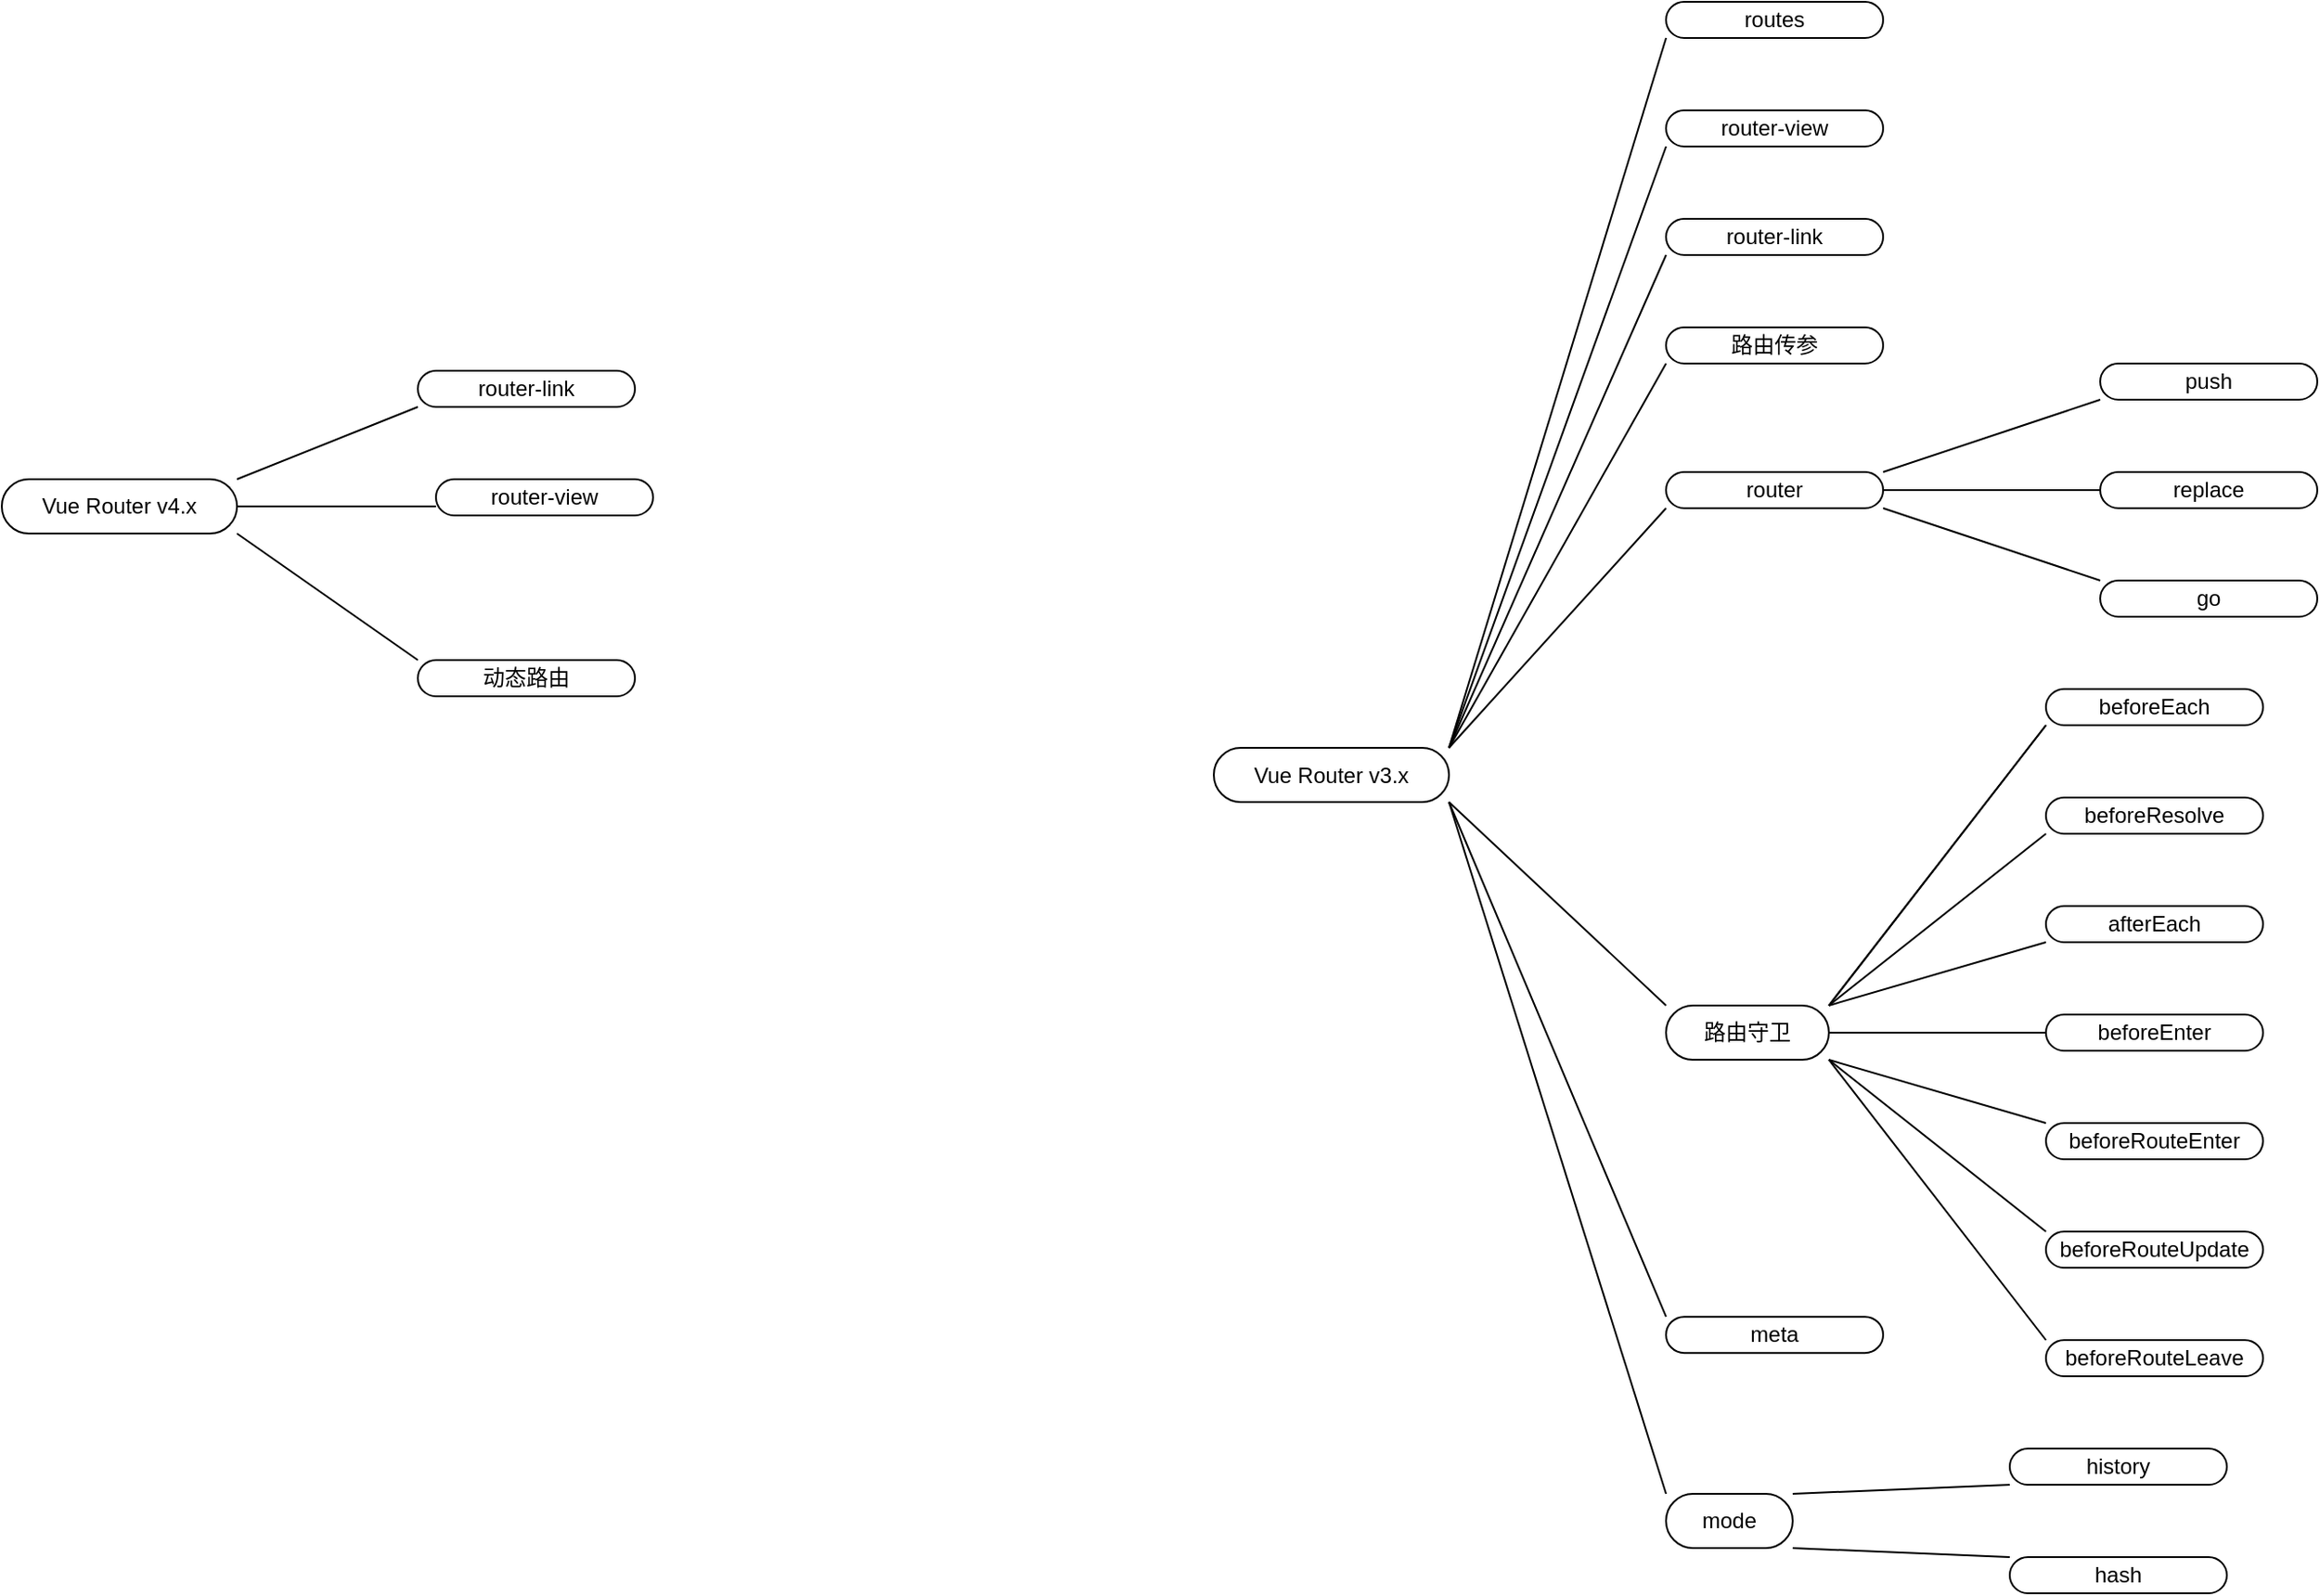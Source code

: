 <mxfile version="21.8.2" type="github">
  <diagram name="第 1 页" id="tkRJLeNcwBW7615mryf4">
    <mxGraphModel dx="1434" dy="750" grid="1" gridSize="10" guides="1" tooltips="1" connect="1" arrows="1" fold="1" page="1" pageScale="1" pageWidth="827" pageHeight="1169" math="0" shadow="0">
      <root>
        <mxCell id="0" />
        <mxCell id="1" parent="0" />
        <mxCell id="bcelHQSqTHAFJxUlAlLa-4" value="" style="edgeStyle=orthogonalEdgeStyle;rounded=0;orthogonalLoop=1;jettySize=auto;html=1;startArrow=none;endArrow=none;segment=10;curved=1;sourcePerimeterSpacing=0;targetPerimeterSpacing=0;noEdgeStyle=1;orthogonal=1;" edge="1" parent="1" source="bcelHQSqTHAFJxUlAlLa-1" target="bcelHQSqTHAFJxUlAlLa-3">
          <mxGeometry relative="1" as="geometry" />
        </mxCell>
        <mxCell id="bcelHQSqTHAFJxUlAlLa-6" value="" style="edgeStyle=orthogonalEdgeStyle;rounded=0;orthogonalLoop=1;jettySize=auto;html=1;startArrow=none;endArrow=none;segment=10;curved=1;sourcePerimeterSpacing=0;targetPerimeterSpacing=0;noEdgeStyle=1;orthogonal=1;" edge="1" parent="1" source="bcelHQSqTHAFJxUlAlLa-1" target="bcelHQSqTHAFJxUlAlLa-5">
          <mxGeometry relative="1" as="geometry" />
        </mxCell>
        <mxCell id="bcelHQSqTHAFJxUlAlLa-8" value="" style="edgeStyle=orthogonalEdgeStyle;rounded=0;orthogonalLoop=1;jettySize=auto;html=1;startArrow=none;endArrow=none;segment=10;curved=1;sourcePerimeterSpacing=0;targetPerimeterSpacing=0;noEdgeStyle=1;orthogonal=1;" edge="1" parent="1" source="bcelHQSqTHAFJxUlAlLa-1" target="bcelHQSqTHAFJxUlAlLa-7">
          <mxGeometry relative="1" as="geometry" />
        </mxCell>
        <mxCell id="bcelHQSqTHAFJxUlAlLa-10" value="" style="edgeStyle=orthogonalEdgeStyle;rounded=0;orthogonalLoop=1;jettySize=auto;html=1;startArrow=none;endArrow=none;segment=10;curved=1;sourcePerimeterSpacing=0;targetPerimeterSpacing=0;noEdgeStyle=1;orthogonal=1;" edge="1" parent="1" source="bcelHQSqTHAFJxUlAlLa-1" target="bcelHQSqTHAFJxUlAlLa-9">
          <mxGeometry relative="1" as="geometry" />
        </mxCell>
        <mxCell id="bcelHQSqTHAFJxUlAlLa-12" value="" style="edgeStyle=orthogonalEdgeStyle;rounded=0;orthogonalLoop=1;jettySize=auto;html=1;startArrow=none;endArrow=none;segment=10;curved=1;sourcePerimeterSpacing=0;targetPerimeterSpacing=0;noEdgeStyle=1;orthogonal=1;" edge="1" parent="1" source="bcelHQSqTHAFJxUlAlLa-1" target="bcelHQSqTHAFJxUlAlLa-11">
          <mxGeometry relative="1" as="geometry" />
        </mxCell>
        <mxCell id="bcelHQSqTHAFJxUlAlLa-21" value="" style="edgeStyle=orthogonalEdgeStyle;rounded=0;orthogonalLoop=1;jettySize=auto;html=1;startArrow=none;endArrow=none;segment=10;curved=1;sourcePerimeterSpacing=0;targetPerimeterSpacing=0;exitDx=0;exitDy=0;entryDx=0;entryDy=0;noEdgeStyle=1;orthogonal=1;" edge="1" parent="1" source="bcelHQSqTHAFJxUlAlLa-1" target="bcelHQSqTHAFJxUlAlLa-20">
          <mxGeometry relative="1" as="geometry">
            <mxPoint x="135" y="530" as="sourcePoint" />
            <mxPoint x="225" y="120" as="targetPoint" />
          </mxGeometry>
        </mxCell>
        <mxCell id="bcelHQSqTHAFJxUlAlLa-27" value="" style="edgeStyle=orthogonalEdgeStyle;rounded=0;orthogonalLoop=1;jettySize=auto;html=1;startArrow=none;endArrow=none;segment=10;curved=1;sourcePerimeterSpacing=0;targetPerimeterSpacing=0;noEdgeStyle=1;orthogonal=1;" edge="1" parent="1" source="bcelHQSqTHAFJxUlAlLa-1" target="bcelHQSqTHAFJxUlAlLa-26">
          <mxGeometry relative="1" as="geometry" />
        </mxCell>
        <mxCell id="bcelHQSqTHAFJxUlAlLa-44" value="" style="edgeStyle=orthogonalEdgeStyle;rounded=0;orthogonalLoop=1;jettySize=auto;html=1;startArrow=none;endArrow=none;segment=10;curved=1;sourcePerimeterSpacing=0;targetPerimeterSpacing=0;noEdgeStyle=1;orthogonal=1;" edge="1" parent="1" source="bcelHQSqTHAFJxUlAlLa-1" target="bcelHQSqTHAFJxUlAlLa-43">
          <mxGeometry relative="1" as="geometry" />
        </mxCell>
        <mxCell id="bcelHQSqTHAFJxUlAlLa-1" value="Vue Router v3.x" style="whiteSpace=wrap;html=1;rounded=1;arcSize=50;align=center;verticalAlign=middle;strokeWidth=1;autosize=1;spacing=4;treeFolding=1;treeMoving=1;newEdgeStyle={&quot;edgeStyle&quot;:&quot;entityRelationEdgeStyle&quot;,&quot;startArrow&quot;:&quot;none&quot;,&quot;endArrow&quot;:&quot;none&quot;,&quot;segment&quot;:10,&quot;curved&quot;:1,&quot;sourcePerimeterSpacing&quot;:0,&quot;targetPerimeterSpacing&quot;:0};" vertex="1" parent="1">
          <mxGeometry x="690" y="476.5" width="130" height="30" as="geometry" />
        </mxCell>
        <mxCell id="bcelHQSqTHAFJxUlAlLa-3" value="routes" style="whiteSpace=wrap;html=1;rounded=1;arcSize=50;strokeWidth=1;spacing=4;" vertex="1" parent="1">
          <mxGeometry x="940" y="64.0" width="120" height="20" as="geometry" />
        </mxCell>
        <mxCell id="bcelHQSqTHAFJxUlAlLa-5" value="router-view" style="whiteSpace=wrap;html=1;rounded=1;arcSize=50;strokeWidth=1;spacing=4;" vertex="1" parent="1">
          <mxGeometry x="940" y="124.0" width="120" height="20" as="geometry" />
        </mxCell>
        <mxCell id="bcelHQSqTHAFJxUlAlLa-7" value="router-link" style="whiteSpace=wrap;html=1;rounded=1;arcSize=50;strokeWidth=1;spacing=4;" vertex="1" parent="1">
          <mxGeometry x="940" y="184.0" width="120" height="20" as="geometry" />
        </mxCell>
        <mxCell id="bcelHQSqTHAFJxUlAlLa-9" value="路由传参" style="whiteSpace=wrap;html=1;rounded=1;arcSize=50;strokeWidth=1;spacing=4;" vertex="1" parent="1">
          <mxGeometry x="940" y="244.0" width="120" height="20" as="geometry" />
        </mxCell>
        <mxCell id="bcelHQSqTHAFJxUlAlLa-14" value="" style="edgeStyle=orthogonalEdgeStyle;rounded=0;orthogonalLoop=1;jettySize=auto;html=1;startArrow=none;endArrow=none;segment=10;curved=1;sourcePerimeterSpacing=0;targetPerimeterSpacing=0;exitDx=0;exitDy=0;noEdgeStyle=1;orthogonal=1;" edge="1" parent="1" source="bcelHQSqTHAFJxUlAlLa-11" target="bcelHQSqTHAFJxUlAlLa-13">
          <mxGeometry relative="1" as="geometry">
            <mxPoint x="300" y="585" as="sourcePoint" />
          </mxGeometry>
        </mxCell>
        <mxCell id="bcelHQSqTHAFJxUlAlLa-17" value="" style="edgeStyle=orthogonalEdgeStyle;rounded=0;orthogonalLoop=1;jettySize=auto;html=1;startArrow=none;endArrow=none;segment=10;curved=1;sourcePerimeterSpacing=0;targetPerimeterSpacing=0;noEdgeStyle=1;orthogonal=1;" edge="1" parent="1" source="bcelHQSqTHAFJxUlAlLa-11" target="bcelHQSqTHAFJxUlAlLa-16">
          <mxGeometry relative="1" as="geometry" />
        </mxCell>
        <mxCell id="bcelHQSqTHAFJxUlAlLa-19" value="" style="edgeStyle=orthogonalEdgeStyle;rounded=0;orthogonalLoop=1;jettySize=auto;html=1;startArrow=none;endArrow=none;segment=10;curved=1;sourcePerimeterSpacing=0;targetPerimeterSpacing=0;noEdgeStyle=1;orthogonal=1;" edge="1" parent="1" source="bcelHQSqTHAFJxUlAlLa-11" target="bcelHQSqTHAFJxUlAlLa-18">
          <mxGeometry relative="1" as="geometry" />
        </mxCell>
        <mxCell id="bcelHQSqTHAFJxUlAlLa-11" value="router" style="whiteSpace=wrap;html=1;rounded=1;arcSize=50;align=center;verticalAlign=middle;strokeWidth=1;autosize=1;spacing=4;treeFolding=1;treeMoving=1;newEdgeStyle={&quot;edgeStyle&quot;:&quot;entityRelationEdgeStyle&quot;,&quot;startArrow&quot;:&quot;none&quot;,&quot;endArrow&quot;:&quot;none&quot;,&quot;segment&quot;:10,&quot;curved&quot;:1,&quot;sourcePerimeterSpacing&quot;:0,&quot;targetPerimeterSpacing&quot;:0};" vertex="1" parent="1">
          <mxGeometry x="940" y="324.0" width="120" height="20" as="geometry" />
        </mxCell>
        <mxCell id="bcelHQSqTHAFJxUlAlLa-13" value="push" style="whiteSpace=wrap;html=1;rounded=1;arcSize=50;strokeWidth=1;spacing=4;" vertex="1" parent="1">
          <mxGeometry x="1180" y="264.0" width="120" height="20" as="geometry" />
        </mxCell>
        <mxCell id="bcelHQSqTHAFJxUlAlLa-16" value="replace" style="whiteSpace=wrap;html=1;rounded=1;arcSize=50;strokeWidth=1;spacing=4;" vertex="1" parent="1">
          <mxGeometry x="1180" y="324.0" width="120" height="20" as="geometry" />
        </mxCell>
        <mxCell id="bcelHQSqTHAFJxUlAlLa-18" value="go" style="whiteSpace=wrap;html=1;rounded=1;arcSize=50;strokeWidth=1;spacing=4;" vertex="1" parent="1">
          <mxGeometry x="1180" y="384.0" width="120" height="20" as="geometry" />
        </mxCell>
        <mxCell id="bcelHQSqTHAFJxUlAlLa-23" value="" style="edgeStyle=orthogonalEdgeStyle;rounded=0;orthogonalLoop=1;jettySize=auto;html=1;startArrow=none;endArrow=none;segment=10;curved=1;sourcePerimeterSpacing=0;targetPerimeterSpacing=0;noEdgeStyle=1;orthogonal=1;" edge="1" parent="1" source="bcelHQSqTHAFJxUlAlLa-20" target="bcelHQSqTHAFJxUlAlLa-22">
          <mxGeometry relative="1" as="geometry" />
        </mxCell>
        <mxCell id="bcelHQSqTHAFJxUlAlLa-25" value="" style="edgeStyle=orthogonalEdgeStyle;rounded=0;orthogonalLoop=1;jettySize=auto;html=1;startArrow=none;endArrow=none;segment=10;curved=1;sourcePerimeterSpacing=0;targetPerimeterSpacing=0;noEdgeStyle=1;orthogonal=1;" edge="1" parent="1" source="bcelHQSqTHAFJxUlAlLa-20" target="bcelHQSqTHAFJxUlAlLa-24">
          <mxGeometry relative="1" as="geometry" />
        </mxCell>
        <mxCell id="bcelHQSqTHAFJxUlAlLa-20" value="mode" style="whiteSpace=wrap;html=1;rounded=1;arcSize=50;align=center;verticalAlign=middle;strokeWidth=1;autosize=1;spacing=4;treeFolding=1;treeMoving=1;newEdgeStyle={&quot;edgeStyle&quot;:&quot;entityRelationEdgeStyle&quot;,&quot;startArrow&quot;:&quot;none&quot;,&quot;endArrow&quot;:&quot;none&quot;,&quot;segment&quot;:10,&quot;curved&quot;:1,&quot;sourcePerimeterSpacing&quot;:0,&quot;targetPerimeterSpacing&quot;:0};" vertex="1" parent="1">
          <mxGeometry x="940" y="889.0" width="70" height="30" as="geometry" />
        </mxCell>
        <mxCell id="bcelHQSqTHAFJxUlAlLa-22" value="history" style="whiteSpace=wrap;html=1;rounded=1;arcSize=50;strokeWidth=1;spacing=4;" vertex="1" parent="1">
          <mxGeometry x="1130" y="864.0" width="120" height="20" as="geometry" />
        </mxCell>
        <mxCell id="bcelHQSqTHAFJxUlAlLa-24" value="hash" style="whiteSpace=wrap;html=1;rounded=1;arcSize=50;strokeWidth=1;spacing=4;" vertex="1" parent="1">
          <mxGeometry x="1130" y="924.0" width="120" height="20" as="geometry" />
        </mxCell>
        <mxCell id="bcelHQSqTHAFJxUlAlLa-29" value="" style="edgeStyle=orthogonalEdgeStyle;rounded=0;orthogonalLoop=1;jettySize=auto;html=1;startArrow=none;endArrow=none;segment=10;curved=1;sourcePerimeterSpacing=0;targetPerimeterSpacing=0;noEdgeStyle=1;orthogonal=1;" edge="1" parent="1" source="bcelHQSqTHAFJxUlAlLa-26" target="bcelHQSqTHAFJxUlAlLa-28">
          <mxGeometry relative="1" as="geometry" />
        </mxCell>
        <mxCell id="bcelHQSqTHAFJxUlAlLa-30" value="" style="edgeStyle=orthogonalEdgeStyle;rounded=0;orthogonalLoop=1;jettySize=auto;html=1;startArrow=none;endArrow=none;segment=10;curved=1;sourcePerimeterSpacing=0;targetPerimeterSpacing=0;noEdgeStyle=1;orthogonal=1;" edge="1" parent="1" source="bcelHQSqTHAFJxUlAlLa-26" target="bcelHQSqTHAFJxUlAlLa-28">
          <mxGeometry relative="1" as="geometry" />
        </mxCell>
        <mxCell id="bcelHQSqTHAFJxUlAlLa-32" value="" style="edgeStyle=orthogonalEdgeStyle;rounded=0;orthogonalLoop=1;jettySize=auto;html=1;startArrow=none;endArrow=none;segment=10;curved=1;sourcePerimeterSpacing=0;targetPerimeterSpacing=0;noEdgeStyle=1;orthogonal=1;" edge="1" parent="1" source="bcelHQSqTHAFJxUlAlLa-26" target="bcelHQSqTHAFJxUlAlLa-31">
          <mxGeometry relative="1" as="geometry" />
        </mxCell>
        <mxCell id="bcelHQSqTHAFJxUlAlLa-34" value="" style="edgeStyle=orthogonalEdgeStyle;rounded=0;orthogonalLoop=1;jettySize=auto;html=1;startArrow=none;endArrow=none;segment=10;curved=1;sourcePerimeterSpacing=0;targetPerimeterSpacing=0;noEdgeStyle=1;orthogonal=1;" edge="1" parent="1" source="bcelHQSqTHAFJxUlAlLa-26" target="bcelHQSqTHAFJxUlAlLa-33">
          <mxGeometry relative="1" as="geometry" />
        </mxCell>
        <mxCell id="bcelHQSqTHAFJxUlAlLa-36" value="" style="edgeStyle=orthogonalEdgeStyle;rounded=0;orthogonalLoop=1;jettySize=auto;html=1;startArrow=none;endArrow=none;segment=10;curved=1;sourcePerimeterSpacing=0;targetPerimeterSpacing=0;noEdgeStyle=1;orthogonal=1;" edge="1" parent="1" source="bcelHQSqTHAFJxUlAlLa-26" target="bcelHQSqTHAFJxUlAlLa-35">
          <mxGeometry relative="1" as="geometry" />
        </mxCell>
        <mxCell id="bcelHQSqTHAFJxUlAlLa-38" value="" style="edgeStyle=orthogonalEdgeStyle;rounded=0;orthogonalLoop=1;jettySize=auto;html=1;startArrow=none;endArrow=none;segment=10;curved=1;sourcePerimeterSpacing=0;targetPerimeterSpacing=0;noEdgeStyle=1;orthogonal=1;" edge="1" parent="1" source="bcelHQSqTHAFJxUlAlLa-26" target="bcelHQSqTHAFJxUlAlLa-37">
          <mxGeometry relative="1" as="geometry" />
        </mxCell>
        <mxCell id="bcelHQSqTHAFJxUlAlLa-40" value="" style="edgeStyle=orthogonalEdgeStyle;rounded=0;orthogonalLoop=1;jettySize=auto;html=1;startArrow=none;endArrow=none;segment=10;curved=1;sourcePerimeterSpacing=0;targetPerimeterSpacing=0;noEdgeStyle=1;orthogonal=1;" edge="1" parent="1" source="bcelHQSqTHAFJxUlAlLa-26" target="bcelHQSqTHAFJxUlAlLa-39">
          <mxGeometry relative="1" as="geometry" />
        </mxCell>
        <mxCell id="bcelHQSqTHAFJxUlAlLa-42" value="" style="edgeStyle=orthogonalEdgeStyle;rounded=0;orthogonalLoop=1;jettySize=auto;html=1;startArrow=none;endArrow=none;segment=10;curved=1;sourcePerimeterSpacing=0;targetPerimeterSpacing=0;noEdgeStyle=1;orthogonal=1;" edge="1" parent="1" source="bcelHQSqTHAFJxUlAlLa-26" target="bcelHQSqTHAFJxUlAlLa-41">
          <mxGeometry relative="1" as="geometry" />
        </mxCell>
        <mxCell id="bcelHQSqTHAFJxUlAlLa-26" value="路由守卫" style="whiteSpace=wrap;html=1;rounded=1;arcSize=50;align=center;verticalAlign=middle;strokeWidth=1;autosize=1;spacing=4;treeFolding=1;treeMoving=1;newEdgeStyle={&quot;edgeStyle&quot;:&quot;entityRelationEdgeStyle&quot;,&quot;startArrow&quot;:&quot;none&quot;,&quot;endArrow&quot;:&quot;none&quot;,&quot;segment&quot;:10,&quot;curved&quot;:1,&quot;sourcePerimeterSpacing&quot;:0,&quot;targetPerimeterSpacing&quot;:0};" vertex="1" parent="1">
          <mxGeometry x="940" y="619" width="90" height="30" as="geometry" />
        </mxCell>
        <mxCell id="bcelHQSqTHAFJxUlAlLa-28" value="beforeEach" style="whiteSpace=wrap;html=1;rounded=1;arcSize=50;strokeWidth=1;spacing=4;" vertex="1" parent="1">
          <mxGeometry x="1150" y="444" width="120" height="20" as="geometry" />
        </mxCell>
        <mxCell id="bcelHQSqTHAFJxUlAlLa-31" value="beforeResolve" style="whiteSpace=wrap;html=1;rounded=1;arcSize=50;strokeWidth=1;spacing=4;" vertex="1" parent="1">
          <mxGeometry x="1150" y="504" width="120" height="20" as="geometry" />
        </mxCell>
        <mxCell id="bcelHQSqTHAFJxUlAlLa-33" value="afterEach" style="whiteSpace=wrap;html=1;rounded=1;arcSize=50;strokeWidth=1;spacing=4;" vertex="1" parent="1">
          <mxGeometry x="1150" y="564" width="120" height="20" as="geometry" />
        </mxCell>
        <mxCell id="bcelHQSqTHAFJxUlAlLa-35" value="beforeEnter" style="whiteSpace=wrap;html=1;rounded=1;arcSize=50;strokeWidth=1;spacing=4;" vertex="1" parent="1">
          <mxGeometry x="1150" y="624" width="120" height="20" as="geometry" />
        </mxCell>
        <mxCell id="bcelHQSqTHAFJxUlAlLa-37" value="beforeRouteEnter" style="whiteSpace=wrap;html=1;rounded=1;arcSize=50;strokeWidth=1;spacing=4;" vertex="1" parent="1">
          <mxGeometry x="1150" y="684" width="120" height="20" as="geometry" />
        </mxCell>
        <mxCell id="bcelHQSqTHAFJxUlAlLa-39" value="beforeRouteUpdate" style="whiteSpace=wrap;html=1;rounded=1;arcSize=50;strokeWidth=1;spacing=4;" vertex="1" parent="1">
          <mxGeometry x="1150" y="744" width="120" height="20" as="geometry" />
        </mxCell>
        <mxCell id="bcelHQSqTHAFJxUlAlLa-41" value="beforeRouteLeave" style="whiteSpace=wrap;html=1;rounded=1;arcSize=50;strokeWidth=1;spacing=4;" vertex="1" parent="1">
          <mxGeometry x="1150" y="804" width="120" height="20" as="geometry" />
        </mxCell>
        <mxCell id="bcelHQSqTHAFJxUlAlLa-43" value="meta" style="whiteSpace=wrap;html=1;rounded=1;arcSize=50;strokeWidth=1;spacing=4;" vertex="1" parent="1">
          <mxGeometry x="940" y="791.083" width="120" height="20" as="geometry" />
        </mxCell>
        <mxCell id="bcelHQSqTHAFJxUlAlLa-50" value="" style="edgeStyle=orthogonalEdgeStyle;rounded=0;orthogonalLoop=1;jettySize=auto;html=1;startArrow=none;endArrow=none;segment=10;curved=1;sourcePerimeterSpacing=0;targetPerimeterSpacing=0;noEdgeStyle=1;orthogonal=1;" edge="1" parent="1" source="bcelHQSqTHAFJxUlAlLa-48" target="bcelHQSqTHAFJxUlAlLa-49">
          <mxGeometry relative="1" as="geometry" />
        </mxCell>
        <mxCell id="bcelHQSqTHAFJxUlAlLa-52" value="" style="edgeStyle=orthogonalEdgeStyle;rounded=0;orthogonalLoop=1;jettySize=auto;html=1;startArrow=none;endArrow=none;segment=10;curved=1;sourcePerimeterSpacing=0;targetPerimeterSpacing=0;noEdgeStyle=1;orthogonal=1;" edge="1" parent="1" source="bcelHQSqTHAFJxUlAlLa-48" target="bcelHQSqTHAFJxUlAlLa-51">
          <mxGeometry relative="1" as="geometry" />
        </mxCell>
        <mxCell id="bcelHQSqTHAFJxUlAlLa-54" value="" style="edgeStyle=orthogonalEdgeStyle;rounded=0;orthogonalLoop=1;jettySize=auto;html=1;startArrow=none;endArrow=none;segment=10;curved=1;sourcePerimeterSpacing=0;targetPerimeterSpacing=0;noEdgeStyle=1;orthogonal=1;" edge="1" parent="1" source="bcelHQSqTHAFJxUlAlLa-48" target="bcelHQSqTHAFJxUlAlLa-53">
          <mxGeometry relative="1" as="geometry" />
        </mxCell>
        <mxCell id="bcelHQSqTHAFJxUlAlLa-48" value="Vue Router v4.x" style="whiteSpace=wrap;html=1;rounded=1;arcSize=50;align=center;verticalAlign=middle;strokeWidth=1;autosize=1;spacing=4;treeFolding=1;treeMoving=1;newEdgeStyle={&quot;edgeStyle&quot;:&quot;entityRelationEdgeStyle&quot;,&quot;startArrow&quot;:&quot;none&quot;,&quot;endArrow&quot;:&quot;none&quot;,&quot;segment&quot;:10,&quot;curved&quot;:1,&quot;sourcePerimeterSpacing&quot;:0,&quot;targetPerimeterSpacing&quot;:0};direction=west;" vertex="1" parent="1">
          <mxGeometry x="20" y="328" width="130" height="30" as="geometry" />
        </mxCell>
        <mxCell id="bcelHQSqTHAFJxUlAlLa-49" value="router-link" style="whiteSpace=wrap;html=1;rounded=1;arcSize=50;strokeWidth=1;spacing=4;direction=west;" vertex="1" parent="1">
          <mxGeometry x="250" y="268" width="120" height="20" as="geometry" />
        </mxCell>
        <mxCell id="bcelHQSqTHAFJxUlAlLa-51" value="router-view" style="whiteSpace=wrap;html=1;rounded=1;arcSize=50;strokeWidth=1;spacing=4;direction=west;" vertex="1" parent="1">
          <mxGeometry x="260" y="328" width="120" height="20" as="geometry" />
        </mxCell>
        <mxCell id="bcelHQSqTHAFJxUlAlLa-53" value="动态路由" style="whiteSpace=wrap;html=1;rounded=1;arcSize=50;strokeWidth=1;spacing=4;direction=west;" vertex="1" parent="1">
          <mxGeometry x="250" y="428" width="120" height="20" as="geometry" />
        </mxCell>
      </root>
    </mxGraphModel>
  </diagram>
</mxfile>
